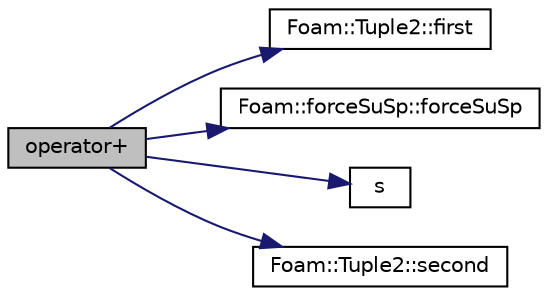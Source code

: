digraph "operator+"
{
  bgcolor="transparent";
  edge [fontname="Helvetica",fontsize="10",labelfontname="Helvetica",labelfontsize="10"];
  node [fontname="Helvetica",fontsize="10",shape=record];
  rankdir="LR";
  Node1 [label="operator+",height=0.2,width=0.4,color="black", fillcolor="grey75", style="filled", fontcolor="black"];
  Node1 -> Node2 [color="midnightblue",fontsize="10",style="solid",fontname="Helvetica"];
  Node2 [label="Foam::Tuple2::first",height=0.2,width=0.4,color="black",URL="$a02705.html#a6bc9dc0330d36f5f75e816ddc4ec213e",tooltip="Return first. "];
  Node1 -> Node3 [color="midnightblue",fontsize="10",style="solid",fontname="Helvetica"];
  Node3 [label="Foam::forceSuSp::forceSuSp",height=0.2,width=0.4,color="black",URL="$a00857.html#a0965284e2e6ab5fd6bb5a2aaa438b455",tooltip="Construct null. "];
  Node1 -> Node4 [color="midnightblue",fontsize="10",style="solid",fontname="Helvetica"];
  Node4 [label="s",height=0.2,width=0.4,color="black",URL="$a04295.html#a6d6b99210a64ad23792eb7a3b0411c42"];
  Node1 -> Node5 [color="midnightblue",fontsize="10",style="solid",fontname="Helvetica"];
  Node5 [label="Foam::Tuple2::second",height=0.2,width=0.4,color="black",URL="$a02705.html#a5d570a89988f907024eede54003b8a79",tooltip="Return second. "];
}
